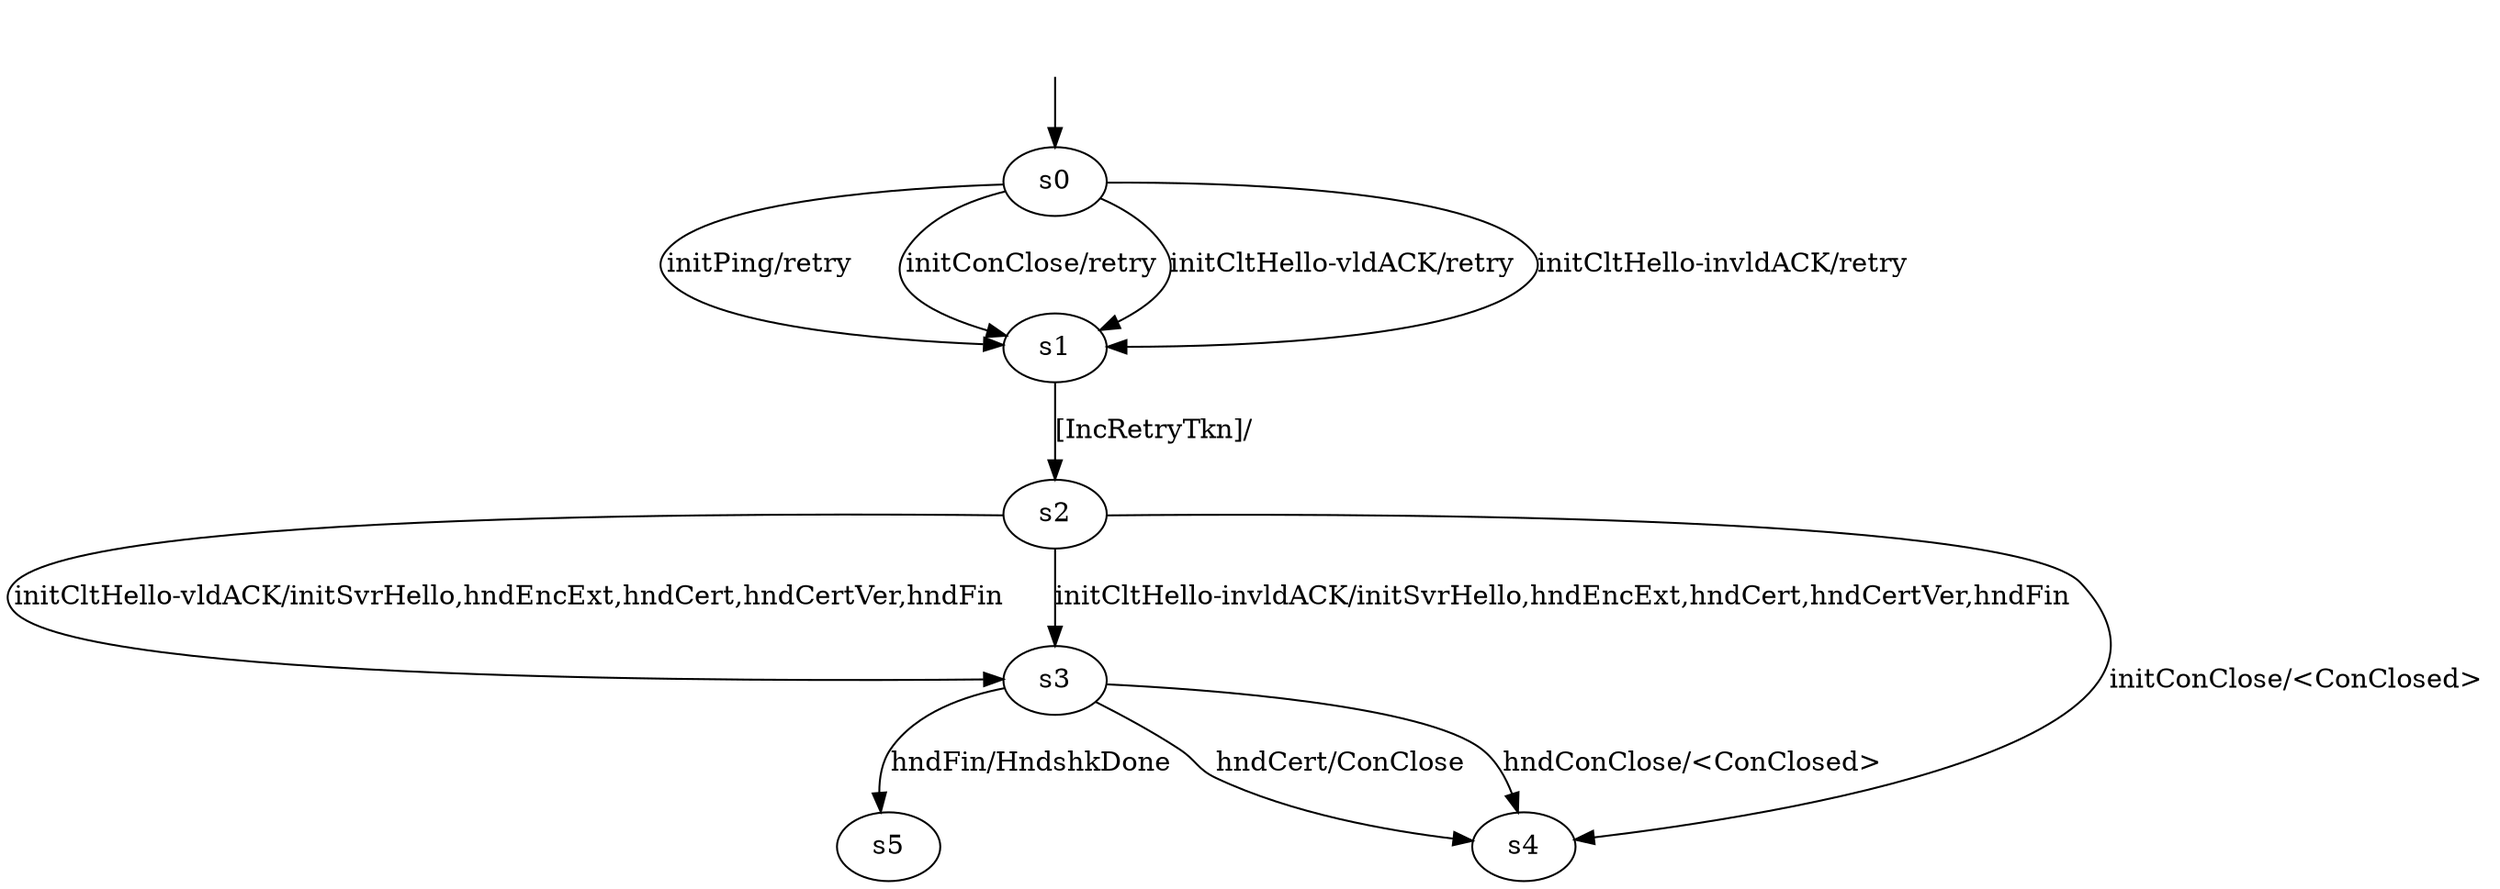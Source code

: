 digraph "quiche4jModels/quiche4j-BWR-BWRCA-CS-1/learnedModel" {
s0 [label=s0];
s1 [label=s1];
s2 [label=s2];
s3 [label=s3];
s4 [label=s4];
s5 [label=s5];
s0 -> s1  [label="initPing/retry "];
s0 -> s1  [label="initConClose/retry "];
s0 -> s1  [label="initCltHello-vldACK/retry "];
s0 -> s1  [label="initCltHello-invldACK/retry "];
s1 -> s2  [label="[IncRetryTkn]/ "];
s2 -> s4  [label="initConClose/<ConClosed> "];
s2 -> s3  [label="initCltHello-vldACK/initSvrHello,hndEncExt,hndCert,hndCertVer,hndFin "];
s2 -> s3  [label="initCltHello-invldACK/initSvrHello,hndEncExt,hndCert,hndCertVer,hndFin "];
s3 -> s5  [label="hndFin/HndshkDone "];
s3 -> s4  [label="hndConClose/<ConClosed> "];
s3 -> s4  [label="hndCert/ConClose "];
__start0 [label="", shape=none];
__start0 -> s0  [label=""];
}

